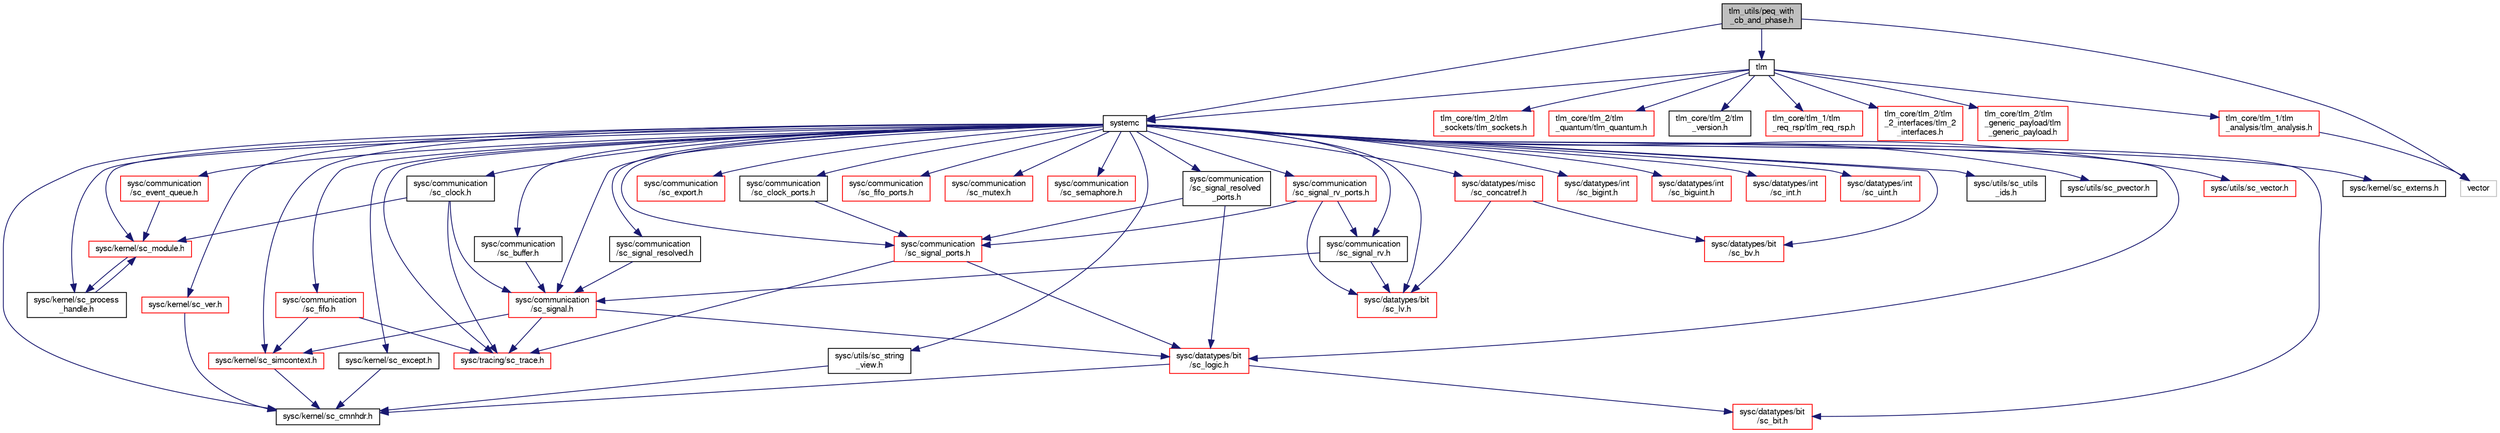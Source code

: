 digraph "tlm_utils/peq_with_cb_and_phase.h"
{
  edge [fontname="FreeSans",fontsize="10",labelfontname="FreeSans",labelfontsize="10"];
  node [fontname="FreeSans",fontsize="10",shape=record];
  Node0 [label="tlm_utils/peq_with\l_cb_and_phase.h",height=0.2,width=0.4,color="black", fillcolor="grey75", style="filled", fontcolor="black"];
  Node0 -> Node1 [color="midnightblue",fontsize="10",style="solid",fontname="FreeSans"];
  Node1 [label="vector",height=0.2,width=0.4,color="grey75", fillcolor="white", style="filled"];
  Node0 -> Node2 [color="midnightblue",fontsize="10",style="solid",fontname="FreeSans"];
  Node2 [label="systemc",height=0.2,width=0.4,color="black", fillcolor="white", style="filled",URL="/mnt/c/Users/fangk/Documents/hdl-playground/lib/systemc-2.3.3/objdir/docs/sysc/doxygen/systemc.tag$a00401.html"];
  Node2 -> Node3 [color="midnightblue",fontsize="10",style="solid",fontname="FreeSans"];
  Node3 [label="sysc/kernel/sc_cmnhdr.h",height=0.2,width=0.4,color="black", fillcolor="white", style="filled",URL="/mnt/c/Users/fangk/Documents/hdl-playground/lib/systemc-2.3.3/objdir/docs/sysc/doxygen/systemc.tag$a00224.html"];
  Node2 -> Node4 [color="midnightblue",fontsize="10",style="solid",fontname="FreeSans"];
  Node4 [label="sysc/kernel/sc_externs.h",height=0.2,width=0.4,color="black", fillcolor="white", style="filled",URL="/mnt/c/Users/fangk/Documents/hdl-playground/lib/systemc-2.3.3/objdir/docs/sysc/doxygen/systemc.tag$a00254.html"];
  Node2 -> Node5 [color="midnightblue",fontsize="10",style="solid",fontname="FreeSans"];
  Node5 [label="sysc/kernel/sc_except.h",height=0.2,width=0.4,color="black", fillcolor="white", style="filled",URL="/mnt/c/Users/fangk/Documents/hdl-playground/lib/systemc-2.3.3/objdir/docs/sysc/doxygen/systemc.tag$a00251.html"];
  Node5 -> Node3 [color="midnightblue",fontsize="10",style="solid",fontname="FreeSans"];
  Node2 -> Node6 [color="midnightblue",fontsize="10",style="solid",fontname="FreeSans"];
  Node6 [label="sysc/kernel/sc_module.h",height=0.2,width=0.4,color="red", fillcolor="white", style="filled",URL="/mnt/c/Users/fangk/Documents/hdl-playground/lib/systemc-2.3.3/objdir/docs/sysc/doxygen/systemc.tag$a00269.html"];
  Node6 -> Node39 [color="midnightblue",fontsize="10",style="solid",fontname="FreeSans"];
  Node39 [label="sysc/kernel/sc_process\l_handle.h",height=0.2,width=0.4,color="black", fillcolor="white", style="filled",URL="/mnt/c/Users/fangk/Documents/hdl-playground/lib/systemc-2.3.3/objdir/docs/sysc/doxygen/systemc.tag$a00296.html"];
  Node39 -> Node6 [color="midnightblue",fontsize="10",style="solid",fontname="FreeSans"];
  Node2 -> Node30 [color="midnightblue",fontsize="10",style="solid",fontname="FreeSans"];
  Node30 [label="sysc/kernel/sc_simcontext.h",height=0.2,width=0.4,color="red", fillcolor="white", style="filled",URL="/mnt/c/Users/fangk/Documents/hdl-playground/lib/systemc-2.3.3/objdir/docs/sysc/doxygen/systemc.tag$a00311.html"];
  Node30 -> Node3 [color="midnightblue",fontsize="10",style="solid",fontname="FreeSans"];
  Node2 -> Node39 [color="midnightblue",fontsize="10",style="solid",fontname="FreeSans"];
  Node2 -> Node41 [color="midnightblue",fontsize="10",style="solid",fontname="FreeSans"];
  Node41 [label="sysc/kernel/sc_ver.h",height=0.2,width=0.4,color="red", fillcolor="white", style="filled",URL="/mnt/c/Users/fangk/Documents/hdl-playground/lib/systemc-2.3.3/objdir/docs/sysc/doxygen/systemc.tag$a00332.html"];
  Node41 -> Node3 [color="midnightblue",fontsize="10",style="solid",fontname="FreeSans"];
  Node2 -> Node43 [color="midnightblue",fontsize="10",style="solid",fontname="FreeSans"];
  Node43 [label="sysc/communication\l/sc_buffer.h",height=0.2,width=0.4,color="black", fillcolor="white", style="filled",URL="/mnt/c/Users/fangk/Documents/hdl-playground/lib/systemc-2.3.3/objdir/docs/sysc/doxygen/systemc.tag$a00002.html"];
  Node43 -> Node44 [color="midnightblue",fontsize="10",style="solid",fontname="FreeSans"];
  Node44 [label="sysc/communication\l/sc_signal.h",height=0.2,width=0.4,color="red", fillcolor="white", style="filled",URL="/mnt/c/Users/fangk/Documents/hdl-playground/lib/systemc-2.3.3/objdir/docs/sysc/doxygen/systemc.tag$a00059.html"];
  Node44 -> Node30 [color="midnightblue",fontsize="10",style="solid",fontname="FreeSans"];
  Node44 -> Node35 [color="midnightblue",fontsize="10",style="solid",fontname="FreeSans"];
  Node35 [label="sysc/datatypes/bit\l/sc_logic.h",height=0.2,width=0.4,color="red", fillcolor="white", style="filled",URL="/mnt/c/Users/fangk/Documents/hdl-playground/lib/systemc-2.3.3/objdir/docs/sysc/doxygen/systemc.tag$a00098.html"];
  Node35 -> Node3 [color="midnightblue",fontsize="10",style="solid",fontname="FreeSans"];
  Node35 -> Node38 [color="midnightblue",fontsize="10",style="solid",fontname="FreeSans"];
  Node38 [label="sysc/datatypes/bit\l/sc_bit.h",height=0.2,width=0.4,color="red", fillcolor="white", style="filled",URL="/mnt/c/Users/fangk/Documents/hdl-playground/lib/systemc-2.3.3/objdir/docs/sysc/doxygen/systemc.tag$a00083.html"];
  Node44 -> Node49 [color="midnightblue",fontsize="10",style="solid",fontname="FreeSans"];
  Node49 [label="sysc/tracing/sc_trace.h",height=0.2,width=0.4,color="red", fillcolor="white", style="filled",URL="/mnt/c/Users/fangk/Documents/hdl-playground/lib/systemc-2.3.3/objdir/docs/sysc/doxygen/systemc.tag$a00341.html"];
  Node2 -> Node50 [color="midnightblue",fontsize="10",style="solid",fontname="FreeSans"];
  Node50 [label="sysc/communication\l/sc_clock.h",height=0.2,width=0.4,color="black", fillcolor="white", style="filled",URL="/mnt/c/Users/fangk/Documents/hdl-playground/lib/systemc-2.3.3/objdir/docs/sysc/doxygen/systemc.tag$a00005.html"];
  Node50 -> Node6 [color="midnightblue",fontsize="10",style="solid",fontname="FreeSans"];
  Node50 -> Node44 [color="midnightblue",fontsize="10",style="solid",fontname="FreeSans"];
  Node50 -> Node49 [color="midnightblue",fontsize="10",style="solid",fontname="FreeSans"];
  Node2 -> Node51 [color="midnightblue",fontsize="10",style="solid",fontname="FreeSans"];
  Node51 [label="sysc/communication\l/sc_clock_ports.h",height=0.2,width=0.4,color="black", fillcolor="white", style="filled",URL="/mnt/c/Users/fangk/Documents/hdl-playground/lib/systemc-2.3.3/objdir/docs/sysc/doxygen/systemc.tag$a00008.html"];
  Node51 -> Node52 [color="midnightblue",fontsize="10",style="solid",fontname="FreeSans"];
  Node52 [label="sysc/communication\l/sc_signal_ports.h",height=0.2,width=0.4,color="red", fillcolor="white", style="filled",URL="/mnt/c/Users/fangk/Documents/hdl-playground/lib/systemc-2.3.3/objdir/docs/sysc/doxygen/systemc.tag$a00065.html"];
  Node52 -> Node35 [color="midnightblue",fontsize="10",style="solid",fontname="FreeSans"];
  Node52 -> Node49 [color="midnightblue",fontsize="10",style="solid",fontname="FreeSans"];
  Node2 -> Node54 [color="midnightblue",fontsize="10",style="solid",fontname="FreeSans"];
  Node54 [label="sysc/communication\l/sc_event_queue.h",height=0.2,width=0.4,color="red", fillcolor="white", style="filled",URL="/mnt/c/Users/fangk/Documents/hdl-playground/lib/systemc-2.3.3/objdir/docs/sysc/doxygen/systemc.tag$a00017.html"];
  Node54 -> Node6 [color="midnightblue",fontsize="10",style="solid",fontname="FreeSans"];
  Node2 -> Node14 [color="midnightblue",fontsize="10",style="solid",fontname="FreeSans"];
  Node14 [label="sysc/communication\l/sc_export.h",height=0.2,width=0.4,color="red", fillcolor="white", style="filled",URL="/mnt/c/Users/fangk/Documents/hdl-playground/lib/systemc-2.3.3/objdir/docs/sysc/doxygen/systemc.tag$a00020.html"];
  Node2 -> Node55 [color="midnightblue",fontsize="10",style="solid",fontname="FreeSans"];
  Node55 [label="sysc/communication\l/sc_fifo.h",height=0.2,width=0.4,color="red", fillcolor="white", style="filled",URL="/mnt/c/Users/fangk/Documents/hdl-playground/lib/systemc-2.3.3/objdir/docs/sysc/doxygen/systemc.tag$a00023.html"];
  Node55 -> Node30 [color="midnightblue",fontsize="10",style="solid",fontname="FreeSans"];
  Node55 -> Node49 [color="midnightblue",fontsize="10",style="solid",fontname="FreeSans"];
  Node2 -> Node57 [color="midnightblue",fontsize="10",style="solid",fontname="FreeSans"];
  Node57 [label="sysc/communication\l/sc_fifo_ports.h",height=0.2,width=0.4,color="red", fillcolor="white", style="filled",URL="/mnt/c/Users/fangk/Documents/hdl-playground/lib/systemc-2.3.3/objdir/docs/sysc/doxygen/systemc.tag$a00029.html"];
  Node2 -> Node58 [color="midnightblue",fontsize="10",style="solid",fontname="FreeSans"];
  Node58 [label="sysc/communication\l/sc_mutex.h",height=0.2,width=0.4,color="red", fillcolor="white", style="filled",URL="/mnt/c/Users/fangk/Documents/hdl-playground/lib/systemc-2.3.3/objdir/docs/sysc/doxygen/systemc.tag$a00041.html"];
  Node2 -> Node60 [color="midnightblue",fontsize="10",style="solid",fontname="FreeSans"];
  Node60 [label="sysc/communication\l/sc_semaphore.h",height=0.2,width=0.4,color="red", fillcolor="white", style="filled",URL="/mnt/c/Users/fangk/Documents/hdl-playground/lib/systemc-2.3.3/objdir/docs/sysc/doxygen/systemc.tag$a00053.html"];
  Node2 -> Node44 [color="midnightblue",fontsize="10",style="solid",fontname="FreeSans"];
  Node2 -> Node52 [color="midnightblue",fontsize="10",style="solid",fontname="FreeSans"];
  Node2 -> Node62 [color="midnightblue",fontsize="10",style="solid",fontname="FreeSans"];
  Node62 [label="sysc/communication\l/sc_signal_resolved.h",height=0.2,width=0.4,color="black", fillcolor="white", style="filled",URL="/mnt/c/Users/fangk/Documents/hdl-playground/lib/systemc-2.3.3/objdir/docs/sysc/doxygen/systemc.tag$a00068.html"];
  Node62 -> Node44 [color="midnightblue",fontsize="10",style="solid",fontname="FreeSans"];
  Node2 -> Node63 [color="midnightblue",fontsize="10",style="solid",fontname="FreeSans"];
  Node63 [label="sysc/communication\l/sc_signal_resolved\l_ports.h",height=0.2,width=0.4,color="black", fillcolor="white", style="filled",URL="/mnt/c/Users/fangk/Documents/hdl-playground/lib/systemc-2.3.3/objdir/docs/sysc/doxygen/systemc.tag$a00071.html"];
  Node63 -> Node52 [color="midnightblue",fontsize="10",style="solid",fontname="FreeSans"];
  Node63 -> Node35 [color="midnightblue",fontsize="10",style="solid",fontname="FreeSans"];
  Node2 -> Node64 [color="midnightblue",fontsize="10",style="solid",fontname="FreeSans"];
  Node64 [label="sysc/communication\l/sc_signal_rv.h",height=0.2,width=0.4,color="black", fillcolor="white", style="filled",URL="/mnt/c/Users/fangk/Documents/hdl-playground/lib/systemc-2.3.3/objdir/docs/sysc/doxygen/systemc.tag$a00074.html"];
  Node64 -> Node44 [color="midnightblue",fontsize="10",style="solid",fontname="FreeSans"];
  Node64 -> Node65 [color="midnightblue",fontsize="10",style="solid",fontname="FreeSans"];
  Node65 [label="sysc/datatypes/bit\l/sc_lv.h",height=0.2,width=0.4,color="red", fillcolor="white", style="filled",URL="/mnt/c/Users/fangk/Documents/hdl-playground/lib/systemc-2.3.3/objdir/docs/sysc/doxygen/systemc.tag$a00101.html"];
  Node2 -> Node79 [color="midnightblue",fontsize="10",style="solid",fontname="FreeSans"];
  Node79 [label="sysc/communication\l/sc_signal_rv_ports.h",height=0.2,width=0.4,color="red", fillcolor="white", style="filled",URL="/mnt/c/Users/fangk/Documents/hdl-playground/lib/systemc-2.3.3/objdir/docs/sysc/doxygen/systemc.tag$a00077.html"];
  Node79 -> Node52 [color="midnightblue",fontsize="10",style="solid",fontname="FreeSans"];
  Node79 -> Node64 [color="midnightblue",fontsize="10",style="solid",fontname="FreeSans"];
  Node79 -> Node65 [color="midnightblue",fontsize="10",style="solid",fontname="FreeSans"];
  Node2 -> Node38 [color="midnightblue",fontsize="10",style="solid",fontname="FreeSans"];
  Node2 -> Node35 [color="midnightblue",fontsize="10",style="solid",fontname="FreeSans"];
  Node2 -> Node80 [color="midnightblue",fontsize="10",style="solid",fontname="FreeSans"];
  Node80 [label="sysc/datatypes/bit\l/sc_bv.h",height=0.2,width=0.4,color="red", fillcolor="white", style="filled",URL="/mnt/c/Users/fangk/Documents/hdl-playground/lib/systemc-2.3.3/objdir/docs/sysc/doxygen/systemc.tag$a00092.html"];
  Node2 -> Node65 [color="midnightblue",fontsize="10",style="solid",fontname="FreeSans"];
  Node2 -> Node81 [color="midnightblue",fontsize="10",style="solid",fontname="FreeSans"];
  Node81 [label="sysc/datatypes/int\l/sc_bigint.h",height=0.2,width=0.4,color="red", fillcolor="white", style="filled",URL="/mnt/c/Users/fangk/Documents/hdl-playground/lib/systemc-2.3.3/objdir/docs/sysc/doxygen/systemc.tag$a00176.html"];
  Node2 -> Node82 [color="midnightblue",fontsize="10",style="solid",fontname="FreeSans"];
  Node82 [label="sysc/datatypes/int\l/sc_biguint.h",height=0.2,width=0.4,color="red", fillcolor="white", style="filled",URL="/mnt/c/Users/fangk/Documents/hdl-playground/lib/systemc-2.3.3/objdir/docs/sysc/doxygen/systemc.tag$a00179.html"];
  Node2 -> Node83 [color="midnightblue",fontsize="10",style="solid",fontname="FreeSans"];
  Node83 [label="sysc/datatypes/int\l/sc_int.h",height=0.2,width=0.4,color="red", fillcolor="white", style="filled",URL="/mnt/c/Users/fangk/Documents/hdl-playground/lib/systemc-2.3.3/objdir/docs/sysc/doxygen/systemc.tag$a00182.html"];
  Node2 -> Node84 [color="midnightblue",fontsize="10",style="solid",fontname="FreeSans"];
  Node84 [label="sysc/datatypes/int\l/sc_uint.h",height=0.2,width=0.4,color="red", fillcolor="white", style="filled",URL="/mnt/c/Users/fangk/Documents/hdl-playground/lib/systemc-2.3.3/objdir/docs/sysc/doxygen/systemc.tag$a00206.html"];
  Node2 -> Node85 [color="midnightblue",fontsize="10",style="solid",fontname="FreeSans"];
  Node85 [label="sysc/datatypes/misc\l/sc_concatref.h",height=0.2,width=0.4,color="red", fillcolor="white", style="filled",URL="/mnt/c/Users/fangk/Documents/hdl-playground/lib/systemc-2.3.3/objdir/docs/sysc/doxygen/systemc.tag$a00215.html"];
  Node85 -> Node80 [color="midnightblue",fontsize="10",style="solid",fontname="FreeSans"];
  Node85 -> Node65 [color="midnightblue",fontsize="10",style="solid",fontname="FreeSans"];
  Node2 -> Node49 [color="midnightblue",fontsize="10",style="solid",fontname="FreeSans"];
  Node2 -> Node86 [color="midnightblue",fontsize="10",style="solid",fontname="FreeSans"];
  Node86 [label="sysc/utils/sc_utils\l_ids.h",height=0.2,width=0.4,color="black", fillcolor="white", style="filled",URL="/mnt/c/Users/fangk/Documents/hdl-playground/lib/systemc-2.3.3/objdir/docs/sysc/doxygen/systemc.tag$a00395.html"];
  Node2 -> Node87 [color="midnightblue",fontsize="10",style="solid",fontname="FreeSans"];
  Node87 [label="sysc/utils/sc_pvector.h",height=0.2,width=0.4,color="black", fillcolor="white", style="filled",URL="/mnt/c/Users/fangk/Documents/hdl-playground/lib/systemc-2.3.3/objdir/docs/sysc/doxygen/systemc.tag$a00371.html"];
  Node2 -> Node88 [color="midnightblue",fontsize="10",style="solid",fontname="FreeSans"];
  Node88 [label="sysc/utils/sc_string\l_view.h",height=0.2,width=0.4,color="black", fillcolor="white", style="filled",URL="/mnt/c/Users/fangk/Documents/hdl-playground/lib/systemc-2.3.3/objdir/docs/sysc/doxygen/systemc.tag$a00386.html"];
  Node88 -> Node3 [color="midnightblue",fontsize="10",style="solid",fontname="FreeSans"];
  Node2 -> Node89 [color="midnightblue",fontsize="10",style="solid",fontname="FreeSans"];
  Node89 [label="sysc/utils/sc_vector.h",height=0.2,width=0.4,color="red", fillcolor="white", style="filled",URL="/mnt/c/Users/fangk/Documents/hdl-playground/lib/systemc-2.3.3/objdir/docs/sysc/doxygen/systemc.tag$a00398.html"];
  Node0 -> Node90 [color="midnightblue",fontsize="10",style="solid",fontname="FreeSans"];
  Node90 [label="tlm",height=0.2,width=0.4,color="black", fillcolor="white", style="filled",URL="$a00671.html"];
  Node90 -> Node2 [color="midnightblue",fontsize="10",style="solid",fontname="FreeSans"];
  Node90 -> Node91 [color="midnightblue",fontsize="10",style="solid",fontname="FreeSans"];
  Node91 [label="tlm_core/tlm_2/tlm\l_version.h",height=0.2,width=0.4,color="black", fillcolor="white", style="filled",URL="$a00785.html"];
  Node90 -> Node92 [color="midnightblue",fontsize="10",style="solid",fontname="FreeSans"];
  Node92 [label="tlm_core/tlm_1/tlm\l_analysis/tlm_analysis.h",height=0.2,width=0.4,color="red", fillcolor="white", style="filled",URL="$a00677.html"];
  Node92 -> Node1 [color="midnightblue",fontsize="10",style="solid",fontname="FreeSans"];
  Node90 -> Node215 [color="midnightblue",fontsize="10",style="solid",fontname="FreeSans"];
  Node215 [label="tlm_core/tlm_1/tlm\l_req_rsp/tlm_req_rsp.h",height=0.2,width=0.4,color="red", fillcolor="white", style="filled",URL="$a00737.html"];
  Node90 -> Node222 [color="midnightblue",fontsize="10",style="solid",fontname="FreeSans"];
  Node222 [label="tlm_core/tlm_2/tlm\l_2_interfaces/tlm_2\l_interfaces.h",height=0.2,width=0.4,color="red", fillcolor="white", style="filled",URL="$a00740.html"];
  Node90 -> Node225 [color="midnightblue",fontsize="10",style="solid",fontname="FreeSans"];
  Node225 [label="tlm_core/tlm_2/tlm\l_generic_payload/tlm\l_generic_payload.h",height=0.2,width=0.4,color="red", fillcolor="white", style="filled",URL="$a00755.html"];
  Node90 -> Node232 [color="midnightblue",fontsize="10",style="solid",fontname="FreeSans"];
  Node232 [label="tlm_core/tlm_2/tlm\l_sockets/tlm_sockets.h",height=0.2,width=0.4,color="red", fillcolor="white", style="filled",URL="$a00779.html"];
  Node90 -> Node236 [color="midnightblue",fontsize="10",style="solid",fontname="FreeSans"];
  Node236 [label="tlm_core/tlm_2/tlm\l_quantum/tlm_quantum.h",height=0.2,width=0.4,color="red", fillcolor="white", style="filled",URL="$a00770.html"];
}
